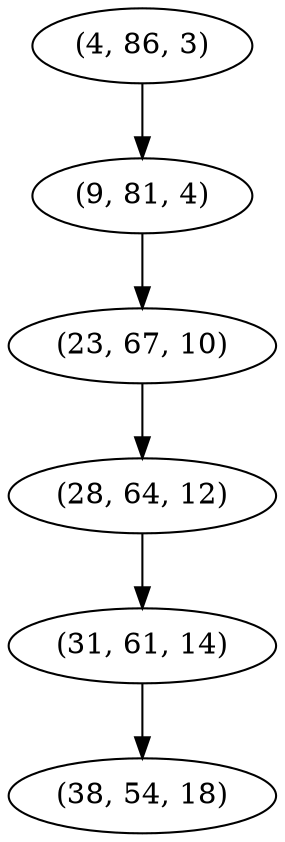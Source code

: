 digraph tree {
    "(4, 86, 3)";
    "(9, 81, 4)";
    "(23, 67, 10)";
    "(28, 64, 12)";
    "(31, 61, 14)";
    "(38, 54, 18)";
    "(4, 86, 3)" -> "(9, 81, 4)";
    "(9, 81, 4)" -> "(23, 67, 10)";
    "(23, 67, 10)" -> "(28, 64, 12)";
    "(28, 64, 12)" -> "(31, 61, 14)";
    "(31, 61, 14)" -> "(38, 54, 18)";
}
